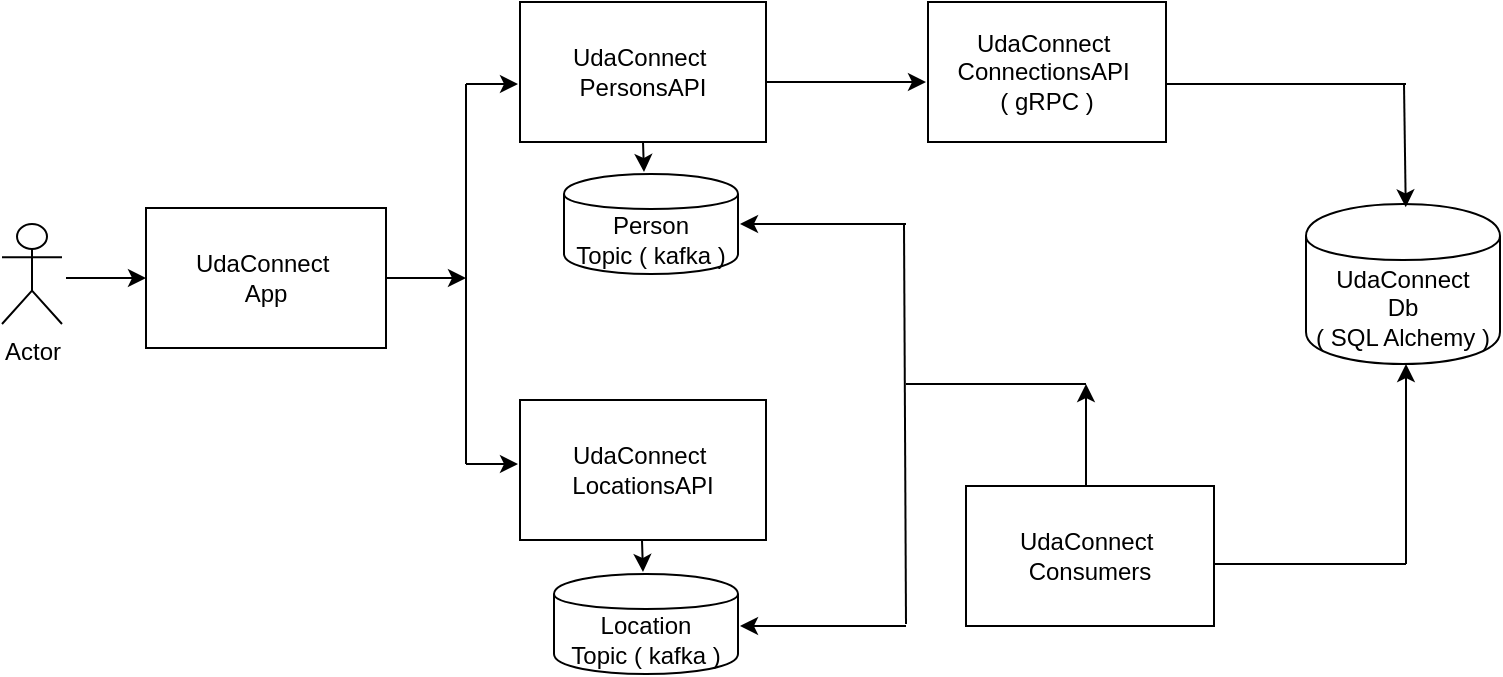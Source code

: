 <mxfile>
    <diagram id="a-HLDGDquTCTLuRksebm" name="Page-1">
        <mxGraphModel dx="832" dy="364" grid="0" gridSize="10" guides="1" tooltips="1" connect="1" arrows="1" fold="1" page="1" pageScale="1" pageWidth="850" pageHeight="1100" background="none" math="0" shadow="0">
            <root>
                <mxCell id="0"/>
                <mxCell id="1" parent="0"/>
                <object label="Actor" id="5">
                    <mxCell style="shape=umlActor;verticalLabelPosition=bottom;verticalAlign=top;html=1;outlineConnect=0;" parent="1" vertex="1">
                        <mxGeometry x="18" y="350" width="30" height="50" as="geometry"/>
                    </mxCell>
                </object>
                <mxCell id="7" value="UdaConnect&amp;nbsp;&lt;br&gt;PersonsAPI" style="whiteSpace=wrap;html=1;" parent="1" vertex="1">
                    <mxGeometry x="277" y="239" width="123" height="70" as="geometry"/>
                </mxCell>
                <mxCell id="8" value="UdaConnect&amp;nbsp;&lt;br&gt;LocationsAPI" style="whiteSpace=wrap;html=1;" parent="1" vertex="1">
                    <mxGeometry x="277" y="438" width="123" height="70" as="geometry"/>
                </mxCell>
                <mxCell id="9" value="UdaConnect&amp;nbsp;&lt;br&gt;ConnectionsAPI&amp;nbsp;&lt;br&gt;( gRPC )" style="whiteSpace=wrap;html=1;" parent="1" vertex="1">
                    <mxGeometry x="481" y="239" width="119" height="70" as="geometry"/>
                </mxCell>
                <mxCell id="11" value="UdaConnect&amp;nbsp;&lt;br&gt;App" style="whiteSpace=wrap;html=1;" parent="1" vertex="1">
                    <mxGeometry x="90" y="342" width="120" height="70" as="geometry"/>
                </mxCell>
                <mxCell id="12" value="UdaConnect&lt;br&gt;Db&lt;br&gt;( SQL Alchemy )" style="shape=cylinder;whiteSpace=wrap;html=1;boundedLbl=1;backgroundOutline=1;" parent="1" vertex="1">
                    <mxGeometry x="670" y="340" width="97" height="80" as="geometry"/>
                </mxCell>
                <mxCell id="13" value="UdaConnect&amp;nbsp;&lt;br&gt;Consumers" style="whiteSpace=wrap;html=1;" parent="1" vertex="1">
                    <mxGeometry x="500" y="481" width="124" height="70" as="geometry"/>
                </mxCell>
                <mxCell id="14" value="" style="endArrow=classic;html=1;exitX=1;exitY=0.5;exitDx=0;exitDy=0;" parent="1" source="11" edge="1">
                    <mxGeometry width="50" height="50" relative="1" as="geometry">
                        <mxPoint x="240" y="400" as="sourcePoint"/>
                        <mxPoint x="250" y="377" as="targetPoint"/>
                    </mxGeometry>
                </mxCell>
                <mxCell id="15" value="" style="endArrow=none;html=1;" parent="1" edge="1">
                    <mxGeometry width="50" height="50" relative="1" as="geometry">
                        <mxPoint x="250" y="470" as="sourcePoint"/>
                        <mxPoint x="250" y="280" as="targetPoint"/>
                    </mxGeometry>
                </mxCell>
                <mxCell id="17" value="" style="endArrow=classic;html=1;" parent="1" edge="1">
                    <mxGeometry width="50" height="50" relative="1" as="geometry">
                        <mxPoint x="250" y="280" as="sourcePoint"/>
                        <mxPoint x="276" y="280" as="targetPoint"/>
                    </mxGeometry>
                </mxCell>
                <mxCell id="18" value="" style="endArrow=classic;html=1;" parent="1" edge="1">
                    <mxGeometry width="50" height="50" relative="1" as="geometry">
                        <mxPoint x="250" y="470" as="sourcePoint"/>
                        <mxPoint x="276" y="470" as="targetPoint"/>
                    </mxGeometry>
                </mxCell>
                <mxCell id="19" value="" style="endArrow=classic;html=1;exitX=1;exitY=0.5;exitDx=0;exitDy=0;" parent="1" edge="1">
                    <mxGeometry width="50" height="50" relative="1" as="geometry">
                        <mxPoint x="50" y="377" as="sourcePoint"/>
                        <mxPoint x="90" y="377" as="targetPoint"/>
                    </mxGeometry>
                </mxCell>
                <mxCell id="20" value="" style="endArrow=classic;html=1;exitX=1;exitY=0.5;exitDx=0;exitDy=0;" parent="1" edge="1">
                    <mxGeometry width="50" height="50" relative="1" as="geometry">
                        <mxPoint x="400" y="279" as="sourcePoint"/>
                        <mxPoint x="480" y="279" as="targetPoint"/>
                    </mxGeometry>
                </mxCell>
                <mxCell id="21" value="" style="endArrow=classic;html=1;entryX=0.449;entryY=0.021;entryDx=0;entryDy=0;entryPerimeter=0;" parent="1" edge="1">
                    <mxGeometry width="50" height="50" relative="1" as="geometry">
                        <mxPoint x="719" y="280" as="sourcePoint"/>
                        <mxPoint x="719.88" y="341.68" as="targetPoint"/>
                        <Array as="points"/>
                    </mxGeometry>
                </mxCell>
                <mxCell id="23" value="" style="endArrow=none;html=1;" parent="1" edge="1">
                    <mxGeometry width="50" height="50" relative="1" as="geometry">
                        <mxPoint x="600" y="280" as="sourcePoint"/>
                        <mxPoint x="720" y="280" as="targetPoint"/>
                    </mxGeometry>
                </mxCell>
                <mxCell id="24" value="" style="endArrow=none;html=1;" parent="1" edge="1">
                    <mxGeometry width="50" height="50" relative="1" as="geometry">
                        <mxPoint x="624" y="520" as="sourcePoint"/>
                        <mxPoint x="720" y="520" as="targetPoint"/>
                    </mxGeometry>
                </mxCell>
                <mxCell id="25" value="" style="endArrow=classic;html=1;" parent="1" edge="1">
                    <mxGeometry width="50" height="50" relative="1" as="geometry">
                        <mxPoint x="720" y="520" as="sourcePoint"/>
                        <mxPoint x="720" y="420" as="targetPoint"/>
                    </mxGeometry>
                </mxCell>
                <mxCell id="26" value="Person&lt;br&gt;Topic ( kafka )" style="shape=cylinder;whiteSpace=wrap;html=1;boundedLbl=1;backgroundOutline=1;" parent="1" vertex="1">
                    <mxGeometry x="299" y="325" width="87" height="50" as="geometry"/>
                </mxCell>
                <mxCell id="27" value="Location&lt;br&gt;Topic ( kafka )" style="shape=cylinder;whiteSpace=wrap;html=1;boundedLbl=1;backgroundOutline=1;" parent="1" vertex="1">
                    <mxGeometry x="294" y="525" width="92" height="50" as="geometry"/>
                </mxCell>
                <mxCell id="28" value="" style="endArrow=classic;html=1;" parent="1" edge="1">
                    <mxGeometry width="50" height="50" relative="1" as="geometry">
                        <mxPoint x="338.5" y="309" as="sourcePoint"/>
                        <mxPoint x="339" y="324" as="targetPoint"/>
                        <Array as="points"/>
                    </mxGeometry>
                </mxCell>
                <mxCell id="29" value="" style="endArrow=classic;html=1;entryX=0.5;entryY=0;entryDx=0;entryDy=0;" parent="1" edge="1">
                    <mxGeometry width="50" height="50" relative="1" as="geometry">
                        <mxPoint x="338" y="508" as="sourcePoint"/>
                        <mxPoint x="338.5" y="524" as="targetPoint"/>
                        <Array as="points"/>
                    </mxGeometry>
                </mxCell>
                <mxCell id="32" value="" style="endArrow=classic;html=1;" parent="1" edge="1">
                    <mxGeometry width="50" height="50" relative="1" as="geometry">
                        <mxPoint x="560" y="481" as="sourcePoint"/>
                        <mxPoint x="560" y="430" as="targetPoint"/>
                    </mxGeometry>
                </mxCell>
                <mxCell id="33" value="" style="endArrow=none;html=1;" parent="1" edge="1">
                    <mxGeometry width="50" height="50" relative="1" as="geometry">
                        <mxPoint x="470" y="430" as="sourcePoint"/>
                        <mxPoint x="560" y="430" as="targetPoint"/>
                    </mxGeometry>
                </mxCell>
                <mxCell id="34" value="" style="endArrow=none;html=1;" parent="1" edge="1">
                    <mxGeometry width="50" height="50" relative="1" as="geometry">
                        <mxPoint x="470" y="550" as="sourcePoint"/>
                        <mxPoint x="469" y="350" as="targetPoint"/>
                    </mxGeometry>
                </mxCell>
                <mxCell id="35" value="" style="endArrow=classic;html=1;" parent="1" edge="1">
                    <mxGeometry width="50" height="50" relative="1" as="geometry">
                        <mxPoint x="470" y="350" as="sourcePoint"/>
                        <mxPoint x="387" y="350" as="targetPoint"/>
                    </mxGeometry>
                </mxCell>
                <mxCell id="36" value="" style="endArrow=classic;html=1;" parent="1" edge="1">
                    <mxGeometry width="50" height="50" relative="1" as="geometry">
                        <mxPoint x="470" y="551" as="sourcePoint"/>
                        <mxPoint x="387" y="551" as="targetPoint"/>
                    </mxGeometry>
                </mxCell>
            </root>
        </mxGraphModel>
    </diagram>
</mxfile>